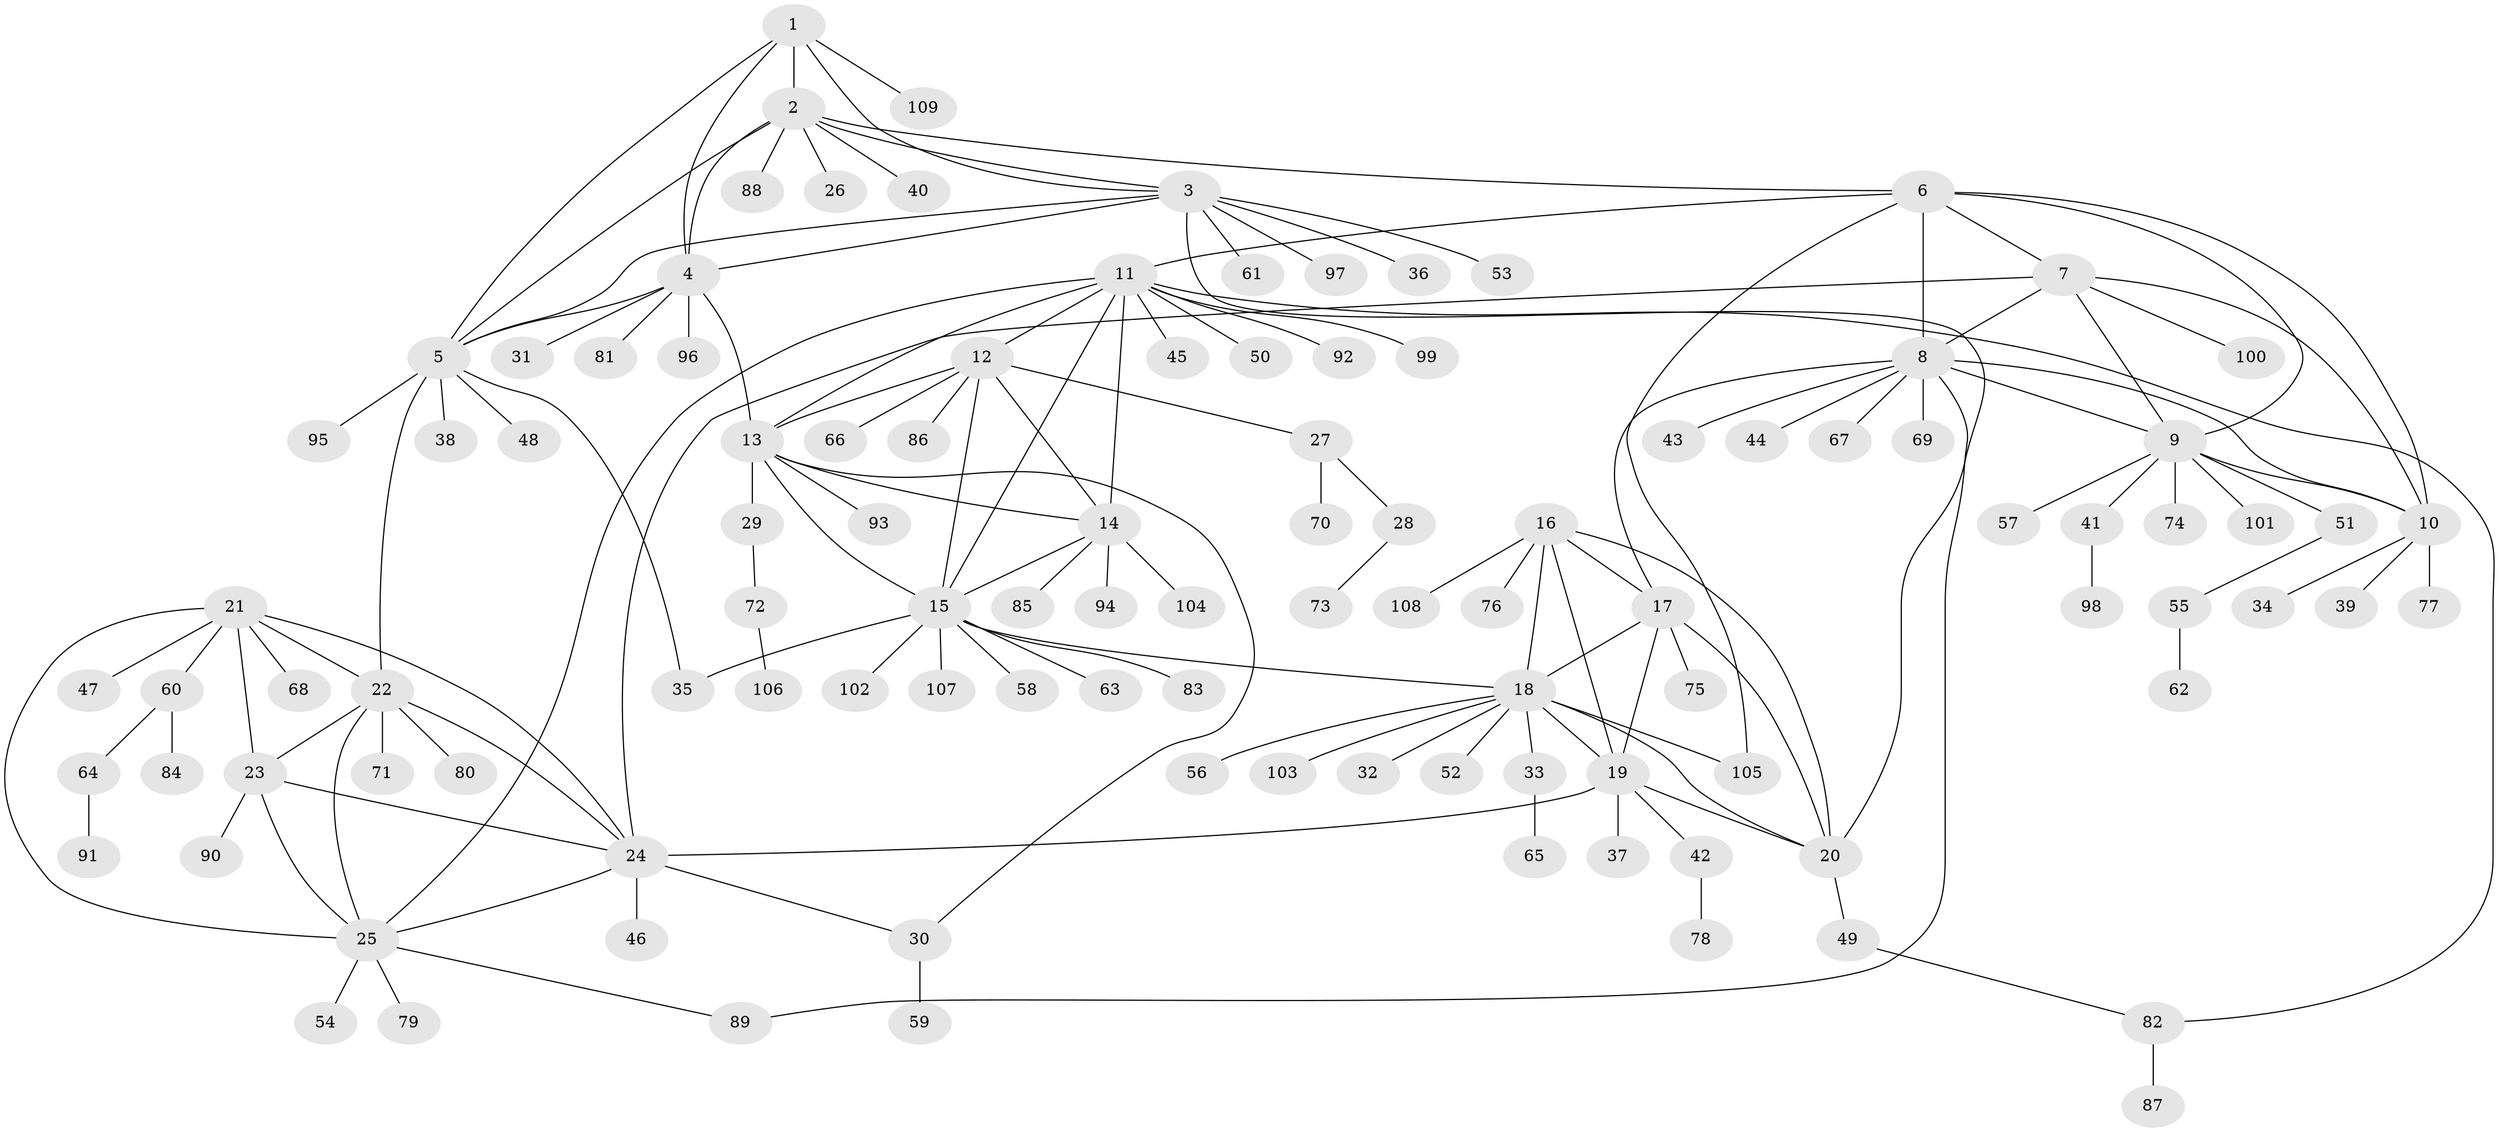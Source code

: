 // Generated by graph-tools (version 1.1) at 2025/50/03/09/25 03:50:42]
// undirected, 109 vertices, 149 edges
graph export_dot {
graph [start="1"]
  node [color=gray90,style=filled];
  1;
  2;
  3;
  4;
  5;
  6;
  7;
  8;
  9;
  10;
  11;
  12;
  13;
  14;
  15;
  16;
  17;
  18;
  19;
  20;
  21;
  22;
  23;
  24;
  25;
  26;
  27;
  28;
  29;
  30;
  31;
  32;
  33;
  34;
  35;
  36;
  37;
  38;
  39;
  40;
  41;
  42;
  43;
  44;
  45;
  46;
  47;
  48;
  49;
  50;
  51;
  52;
  53;
  54;
  55;
  56;
  57;
  58;
  59;
  60;
  61;
  62;
  63;
  64;
  65;
  66;
  67;
  68;
  69;
  70;
  71;
  72;
  73;
  74;
  75;
  76;
  77;
  78;
  79;
  80;
  81;
  82;
  83;
  84;
  85;
  86;
  87;
  88;
  89;
  90;
  91;
  92;
  93;
  94;
  95;
  96;
  97;
  98;
  99;
  100;
  101;
  102;
  103;
  104;
  105;
  106;
  107;
  108;
  109;
  1 -- 2;
  1 -- 3;
  1 -- 4;
  1 -- 5;
  1 -- 109;
  2 -- 3;
  2 -- 4;
  2 -- 5;
  2 -- 6;
  2 -- 26;
  2 -- 40;
  2 -- 88;
  3 -- 4;
  3 -- 5;
  3 -- 20;
  3 -- 36;
  3 -- 53;
  3 -- 61;
  3 -- 97;
  4 -- 5;
  4 -- 13;
  4 -- 31;
  4 -- 81;
  4 -- 96;
  5 -- 22;
  5 -- 35;
  5 -- 38;
  5 -- 48;
  5 -- 95;
  6 -- 7;
  6 -- 8;
  6 -- 9;
  6 -- 10;
  6 -- 11;
  6 -- 105;
  7 -- 8;
  7 -- 9;
  7 -- 10;
  7 -- 24;
  7 -- 100;
  8 -- 9;
  8 -- 10;
  8 -- 17;
  8 -- 43;
  8 -- 44;
  8 -- 67;
  8 -- 69;
  8 -- 89;
  9 -- 10;
  9 -- 41;
  9 -- 51;
  9 -- 57;
  9 -- 74;
  9 -- 101;
  10 -- 34;
  10 -- 39;
  10 -- 77;
  11 -- 12;
  11 -- 13;
  11 -- 14;
  11 -- 15;
  11 -- 25;
  11 -- 45;
  11 -- 50;
  11 -- 82;
  11 -- 92;
  11 -- 99;
  12 -- 13;
  12 -- 14;
  12 -- 15;
  12 -- 27;
  12 -- 66;
  12 -- 86;
  13 -- 14;
  13 -- 15;
  13 -- 29;
  13 -- 30;
  13 -- 93;
  14 -- 15;
  14 -- 85;
  14 -- 94;
  14 -- 104;
  15 -- 18;
  15 -- 35;
  15 -- 58;
  15 -- 63;
  15 -- 83;
  15 -- 102;
  15 -- 107;
  16 -- 17;
  16 -- 18;
  16 -- 19;
  16 -- 20;
  16 -- 76;
  16 -- 108;
  17 -- 18;
  17 -- 19;
  17 -- 20;
  17 -- 75;
  18 -- 19;
  18 -- 20;
  18 -- 32;
  18 -- 33;
  18 -- 52;
  18 -- 56;
  18 -- 103;
  18 -- 105;
  19 -- 20;
  19 -- 24;
  19 -- 37;
  19 -- 42;
  20 -- 49;
  21 -- 22;
  21 -- 23;
  21 -- 24;
  21 -- 25;
  21 -- 47;
  21 -- 60;
  21 -- 68;
  22 -- 23;
  22 -- 24;
  22 -- 25;
  22 -- 71;
  22 -- 80;
  23 -- 24;
  23 -- 25;
  23 -- 90;
  24 -- 25;
  24 -- 30;
  24 -- 46;
  25 -- 54;
  25 -- 79;
  25 -- 89;
  27 -- 28;
  27 -- 70;
  28 -- 73;
  29 -- 72;
  30 -- 59;
  33 -- 65;
  41 -- 98;
  42 -- 78;
  49 -- 82;
  51 -- 55;
  55 -- 62;
  60 -- 64;
  60 -- 84;
  64 -- 91;
  72 -- 106;
  82 -- 87;
}
